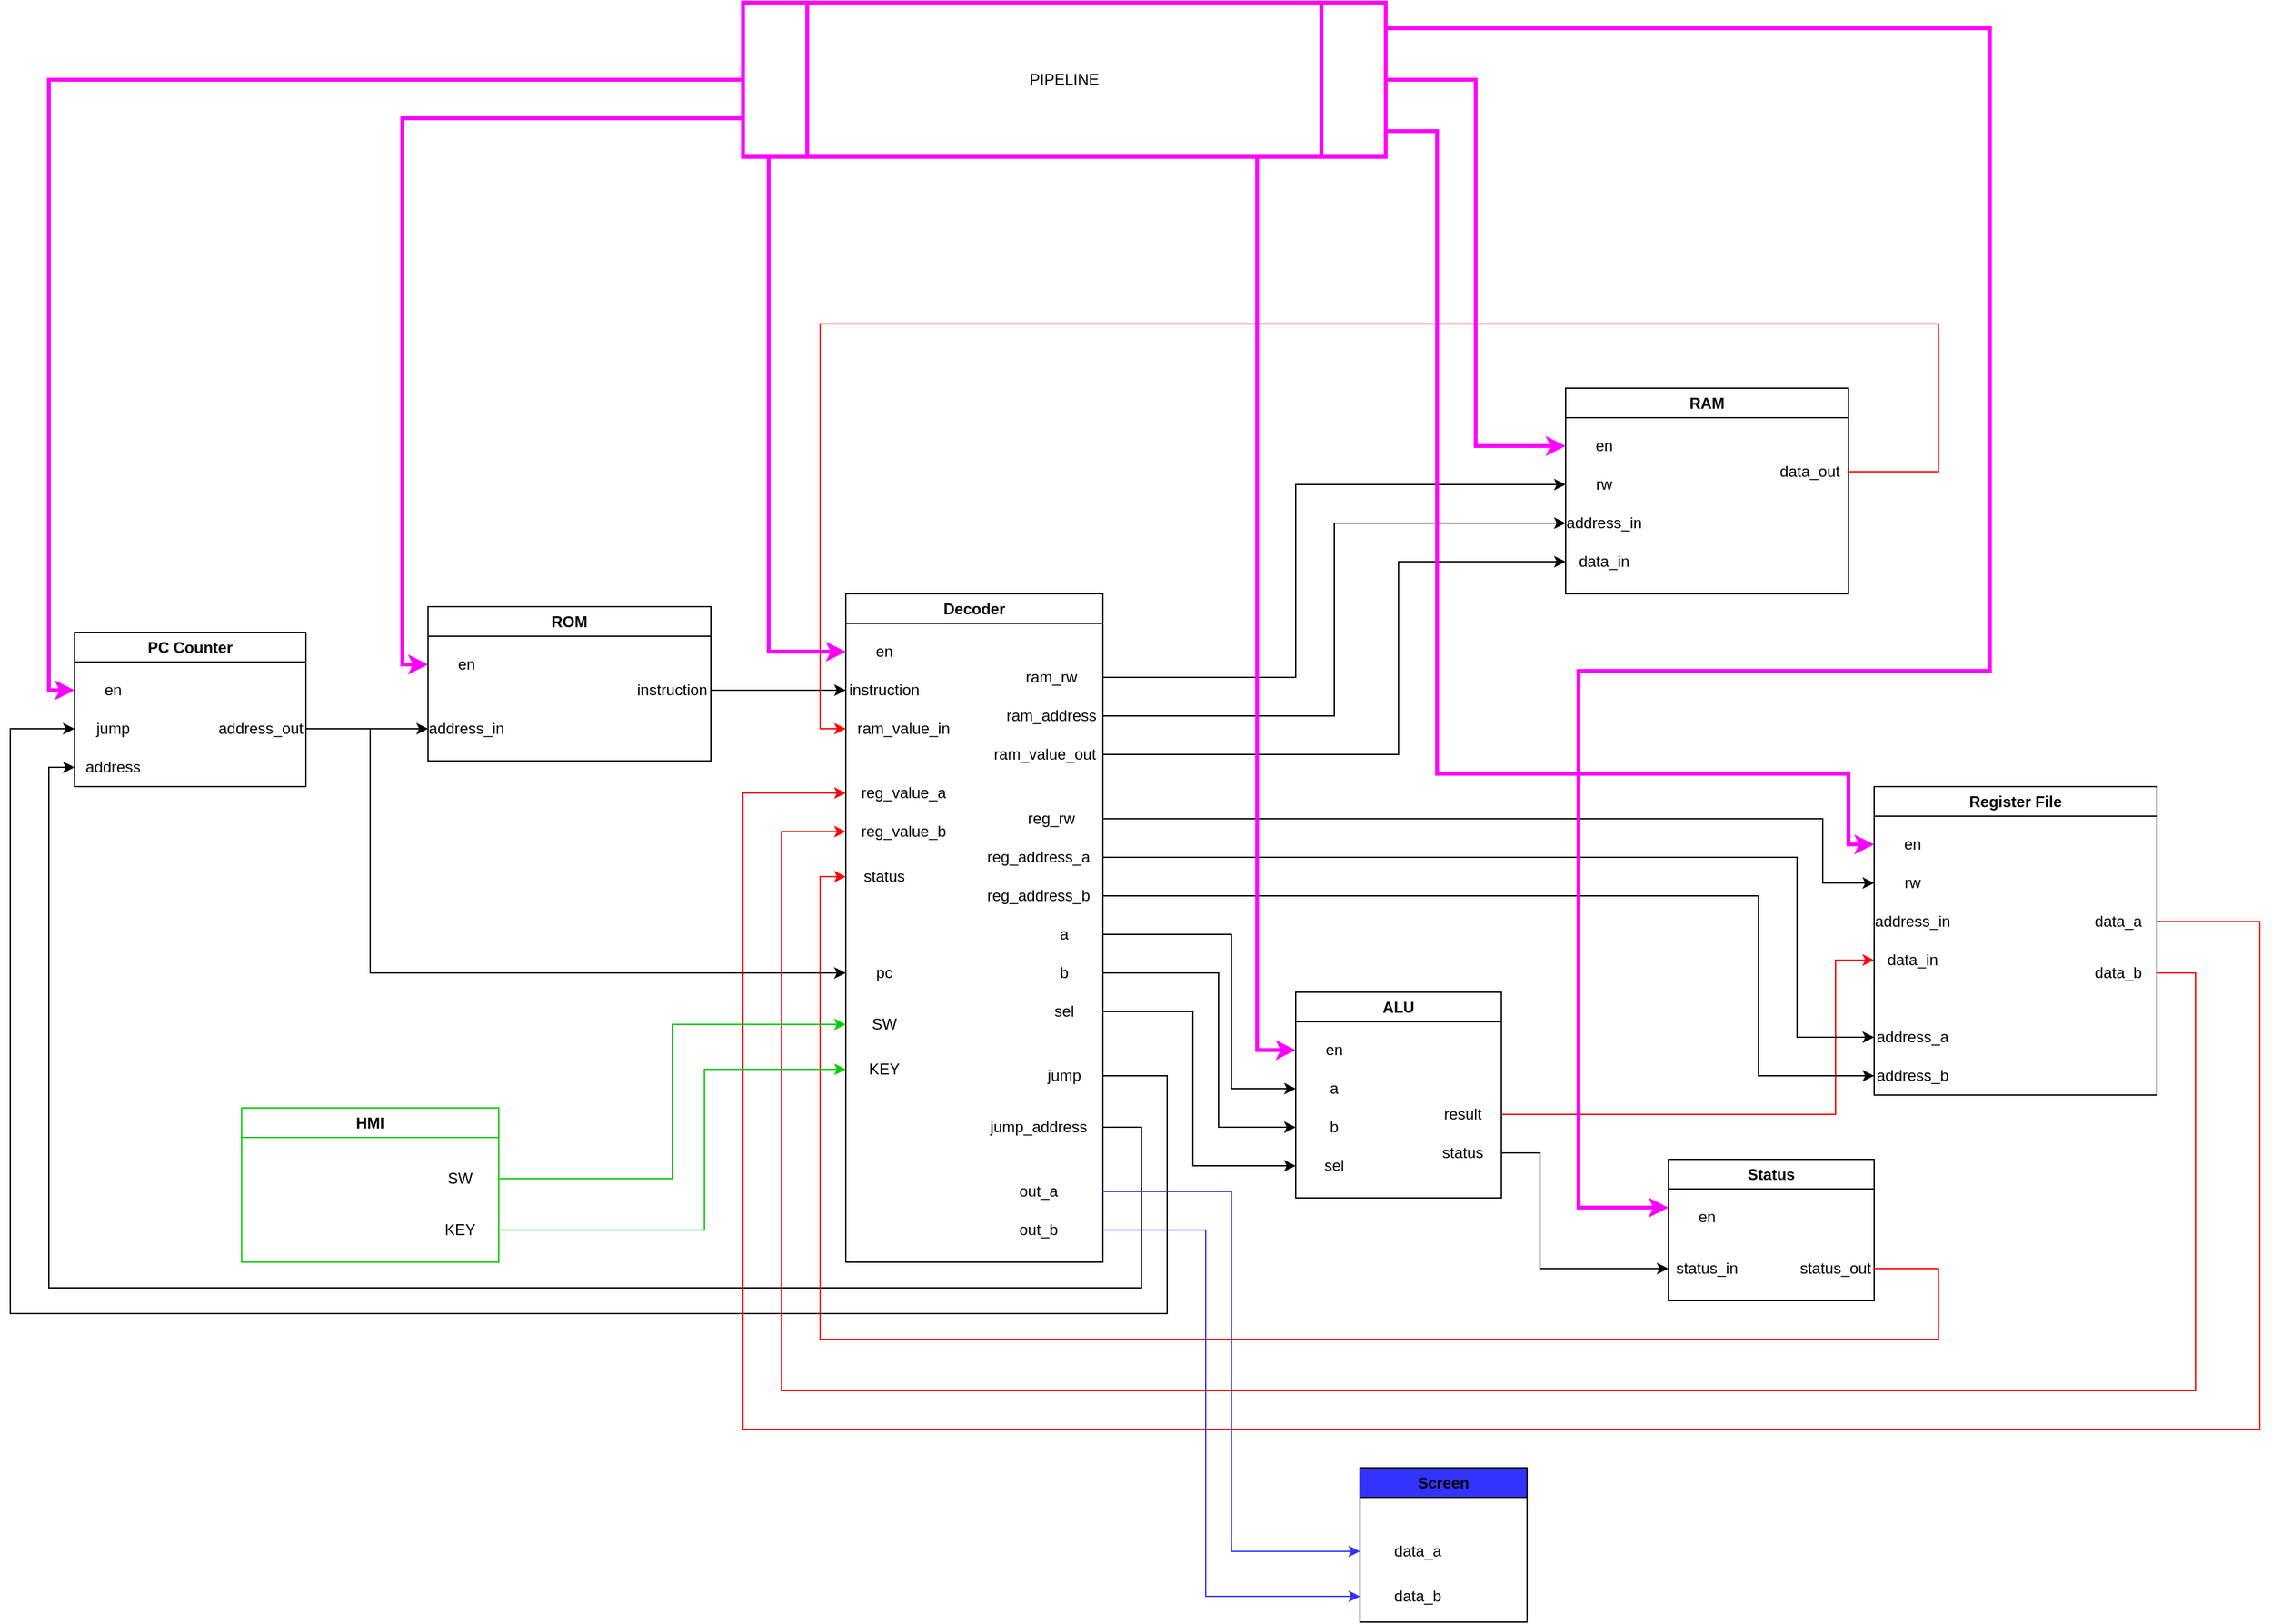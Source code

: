 <mxfile version="26.0.8">
  <diagram name="Page-1" id="DQwqsNwb2v5oY_3Jij-_">
    <mxGraphModel dx="3890" dy="2856" grid="1" gridSize="10" guides="1" tooltips="1" connect="1" arrows="1" fold="1" page="1" pageScale="1" pageWidth="850" pageHeight="1100" math="0" shadow="0">
      <root>
        <mxCell id="0" />
        <mxCell id="1" parent="0" />
        <mxCell id="jqKhOtcGuDsJszMlF_8p-5" value="&lt;div&gt;PC Counter&lt;/div&gt;" style="swimlane;whiteSpace=wrap;html=1;" vertex="1" parent="1">
          <mxGeometry x="40" y="190" width="180" height="120" as="geometry" />
        </mxCell>
        <mxCell id="jqKhOtcGuDsJszMlF_8p-10" value="en" style="text;html=1;align=center;verticalAlign=middle;whiteSpace=wrap;rounded=0;" vertex="1" parent="jqKhOtcGuDsJszMlF_8p-5">
          <mxGeometry y="30" width="60" height="30" as="geometry" />
        </mxCell>
        <mxCell id="jqKhOtcGuDsJszMlF_8p-11" value="jump" style="text;html=1;align=center;verticalAlign=middle;whiteSpace=wrap;rounded=0;" vertex="1" parent="jqKhOtcGuDsJszMlF_8p-5">
          <mxGeometry y="60" width="60" height="30" as="geometry" />
        </mxCell>
        <mxCell id="jqKhOtcGuDsJszMlF_8p-12" value="address" style="text;html=1;align=center;verticalAlign=middle;whiteSpace=wrap;rounded=0;" vertex="1" parent="jqKhOtcGuDsJszMlF_8p-5">
          <mxGeometry y="90" width="60" height="30" as="geometry" />
        </mxCell>
        <mxCell id="jqKhOtcGuDsJszMlF_8p-13" value="&lt;div&gt;address_out&lt;/div&gt;" style="text;html=1;align=center;verticalAlign=middle;whiteSpace=wrap;rounded=0;" vertex="1" parent="jqKhOtcGuDsJszMlF_8p-5">
          <mxGeometry x="110" y="60" width="70" height="30" as="geometry" />
        </mxCell>
        <mxCell id="jqKhOtcGuDsJszMlF_8p-14" value="&lt;div&gt;ROM&lt;/div&gt;" style="swimlane;whiteSpace=wrap;html=1;" vertex="1" parent="1">
          <mxGeometry x="315" y="170" width="220" height="120" as="geometry" />
        </mxCell>
        <mxCell id="jqKhOtcGuDsJszMlF_8p-15" value="en" style="text;html=1;align=center;verticalAlign=middle;whiteSpace=wrap;rounded=0;" vertex="1" parent="jqKhOtcGuDsJszMlF_8p-14">
          <mxGeometry y="30" width="60" height="30" as="geometry" />
        </mxCell>
        <mxCell id="jqKhOtcGuDsJszMlF_8p-16" value="address_in" style="text;html=1;align=center;verticalAlign=middle;whiteSpace=wrap;rounded=0;" vertex="1" parent="jqKhOtcGuDsJszMlF_8p-14">
          <mxGeometry y="80" width="60" height="30" as="geometry" />
        </mxCell>
        <mxCell id="jqKhOtcGuDsJszMlF_8p-17" value="instruction" style="text;html=1;align=center;verticalAlign=middle;whiteSpace=wrap;rounded=0;" vertex="1" parent="jqKhOtcGuDsJszMlF_8p-14">
          <mxGeometry x="160" y="50" width="60" height="30" as="geometry" />
        </mxCell>
        <mxCell id="jqKhOtcGuDsJszMlF_8p-18" style="edgeStyle=orthogonalEdgeStyle;rounded=0;orthogonalLoop=1;jettySize=auto;html=1;" edge="1" parent="1" source="jqKhOtcGuDsJszMlF_8p-13" target="jqKhOtcGuDsJszMlF_8p-16">
          <mxGeometry relative="1" as="geometry" />
        </mxCell>
        <mxCell id="jqKhOtcGuDsJszMlF_8p-19" value="Decoder" style="swimlane;whiteSpace=wrap;html=1;" vertex="1" parent="1">
          <mxGeometry x="640" y="160" width="200" height="520" as="geometry" />
        </mxCell>
        <mxCell id="jqKhOtcGuDsJszMlF_8p-61" value="a" style="text;html=1;align=center;verticalAlign=middle;whiteSpace=wrap;rounded=0;" vertex="1" parent="jqKhOtcGuDsJszMlF_8p-19">
          <mxGeometry x="140" y="250" width="60" height="30" as="geometry" />
        </mxCell>
        <mxCell id="jqKhOtcGuDsJszMlF_8p-62" value="b" style="text;html=1;align=center;verticalAlign=middle;whiteSpace=wrap;rounded=0;" vertex="1" parent="jqKhOtcGuDsJszMlF_8p-19">
          <mxGeometry x="140" y="280" width="60" height="30" as="geometry" />
        </mxCell>
        <mxCell id="jqKhOtcGuDsJszMlF_8p-65" value="sel" style="text;html=1;align=center;verticalAlign=middle;whiteSpace=wrap;rounded=0;" vertex="1" parent="jqKhOtcGuDsJszMlF_8p-19">
          <mxGeometry x="140" y="310" width="60" height="30" as="geometry" />
        </mxCell>
        <mxCell id="jqKhOtcGuDsJszMlF_8p-67" value="instruction" style="text;html=1;align=center;verticalAlign=middle;whiteSpace=wrap;rounded=0;" vertex="1" parent="jqKhOtcGuDsJszMlF_8p-19">
          <mxGeometry y="60" width="60" height="30" as="geometry" />
        </mxCell>
        <mxCell id="jqKhOtcGuDsJszMlF_8p-68" value="en" style="text;html=1;align=center;verticalAlign=middle;whiteSpace=wrap;rounded=0;" vertex="1" parent="jqKhOtcGuDsJszMlF_8p-19">
          <mxGeometry y="30" width="60" height="30" as="geometry" />
        </mxCell>
        <mxCell id="jqKhOtcGuDsJszMlF_8p-70" value="ram_address" style="text;html=1;align=center;verticalAlign=middle;whiteSpace=wrap;rounded=0;" vertex="1" parent="jqKhOtcGuDsJszMlF_8p-19">
          <mxGeometry x="120" y="80" width="80" height="30" as="geometry" />
        </mxCell>
        <mxCell id="jqKhOtcGuDsJszMlF_8p-73" value="ram_value_out" style="text;html=1;align=center;verticalAlign=middle;whiteSpace=wrap;rounded=0;" vertex="1" parent="jqKhOtcGuDsJszMlF_8p-19">
          <mxGeometry x="110" y="110" width="90" height="30" as="geometry" />
        </mxCell>
        <mxCell id="jqKhOtcGuDsJszMlF_8p-76" value="ram_rw" style="text;html=1;align=center;verticalAlign=middle;whiteSpace=wrap;rounded=0;" vertex="1" parent="jqKhOtcGuDsJszMlF_8p-19">
          <mxGeometry x="120" y="50" width="80" height="30" as="geometry" />
        </mxCell>
        <mxCell id="jqKhOtcGuDsJszMlF_8p-78" value="&lt;div&gt;ram_value_in&lt;/div&gt;" style="text;html=1;align=center;verticalAlign=middle;whiteSpace=wrap;rounded=0;" vertex="1" parent="jqKhOtcGuDsJszMlF_8p-19">
          <mxGeometry y="90" width="90" height="30" as="geometry" />
        </mxCell>
        <mxCell id="jqKhOtcGuDsJszMlF_8p-80" value="&lt;div&gt;reg_address_a&lt;/div&gt;" style="text;html=1;align=center;verticalAlign=middle;whiteSpace=wrap;rounded=0;" vertex="1" parent="jqKhOtcGuDsJszMlF_8p-19">
          <mxGeometry x="100" y="190" width="100" height="30" as="geometry" />
        </mxCell>
        <mxCell id="jqKhOtcGuDsJszMlF_8p-82" value="reg_rw" style="text;html=1;align=center;verticalAlign=middle;whiteSpace=wrap;rounded=0;" vertex="1" parent="jqKhOtcGuDsJszMlF_8p-19">
          <mxGeometry x="120" y="160" width="80" height="30" as="geometry" />
        </mxCell>
        <mxCell id="jqKhOtcGuDsJszMlF_8p-83" value="&lt;div&gt;reg_address_b&lt;/div&gt;" style="text;html=1;align=center;verticalAlign=middle;whiteSpace=wrap;rounded=0;" vertex="1" parent="jqKhOtcGuDsJszMlF_8p-19">
          <mxGeometry x="100" y="220" width="100" height="30" as="geometry" />
        </mxCell>
        <mxCell id="jqKhOtcGuDsJszMlF_8p-88" value="jump" style="text;html=1;align=center;verticalAlign=middle;whiteSpace=wrap;rounded=0;" vertex="1" parent="jqKhOtcGuDsJszMlF_8p-19">
          <mxGeometry x="140" y="360" width="60" height="30" as="geometry" />
        </mxCell>
        <mxCell id="jqKhOtcGuDsJszMlF_8p-89" value="jump_address" style="text;html=1;align=center;verticalAlign=middle;whiteSpace=wrap;rounded=0;" vertex="1" parent="jqKhOtcGuDsJszMlF_8p-19">
          <mxGeometry x="100" y="400" width="100" height="30" as="geometry" />
        </mxCell>
        <mxCell id="jqKhOtcGuDsJszMlF_8p-92" value="reg_value_a" style="text;html=1;align=center;verticalAlign=middle;whiteSpace=wrap;rounded=0;" vertex="1" parent="jqKhOtcGuDsJszMlF_8p-19">
          <mxGeometry y="140" width="90" height="30" as="geometry" />
        </mxCell>
        <mxCell id="jqKhOtcGuDsJszMlF_8p-93" value="reg_value_b" style="text;html=1;align=center;verticalAlign=middle;whiteSpace=wrap;rounded=0;" vertex="1" parent="jqKhOtcGuDsJszMlF_8p-19">
          <mxGeometry y="170" width="90" height="30" as="geometry" />
        </mxCell>
        <mxCell id="jqKhOtcGuDsJszMlF_8p-94" value="status" style="text;html=1;align=center;verticalAlign=middle;whiteSpace=wrap;rounded=0;" vertex="1" parent="jqKhOtcGuDsJszMlF_8p-19">
          <mxGeometry y="205" width="60" height="30" as="geometry" />
        </mxCell>
        <mxCell id="jqKhOtcGuDsJszMlF_8p-102" value="out_a" style="text;html=1;align=center;verticalAlign=middle;whiteSpace=wrap;rounded=0;" vertex="1" parent="jqKhOtcGuDsJszMlF_8p-19">
          <mxGeometry x="100" y="450" width="100" height="30" as="geometry" />
        </mxCell>
        <mxCell id="jqKhOtcGuDsJszMlF_8p-103" value="out_b" style="text;html=1;align=center;verticalAlign=middle;whiteSpace=wrap;rounded=0;" vertex="1" parent="jqKhOtcGuDsJszMlF_8p-19">
          <mxGeometry x="100" y="480" width="100" height="30" as="geometry" />
        </mxCell>
        <mxCell id="jqKhOtcGuDsJszMlF_8p-109" value="&lt;div align=&quot;center&quot;&gt;SW&lt;/div&gt;" style="text;html=1;align=center;verticalAlign=middle;whiteSpace=wrap;rounded=0;" vertex="1" parent="jqKhOtcGuDsJszMlF_8p-19">
          <mxGeometry y="320" width="60" height="30" as="geometry" />
        </mxCell>
        <mxCell id="jqKhOtcGuDsJszMlF_8p-110" value="KEY" style="text;html=1;align=center;verticalAlign=middle;whiteSpace=wrap;rounded=0;" vertex="1" parent="jqKhOtcGuDsJszMlF_8p-19">
          <mxGeometry y="355" width="60" height="30" as="geometry" />
        </mxCell>
        <mxCell id="jqKhOtcGuDsJszMlF_8p-115" value="pc" style="text;html=1;align=center;verticalAlign=middle;whiteSpace=wrap;rounded=0;" vertex="1" parent="jqKhOtcGuDsJszMlF_8p-19">
          <mxGeometry y="280" width="60" height="30" as="geometry" />
        </mxCell>
        <mxCell id="jqKhOtcGuDsJszMlF_8p-20" value="Register File" style="swimlane;whiteSpace=wrap;html=1;" vertex="1" parent="1">
          <mxGeometry x="1440" y="310" width="220" height="240" as="geometry" />
        </mxCell>
        <mxCell id="jqKhOtcGuDsJszMlF_8p-21" value="en" style="text;html=1;align=center;verticalAlign=middle;whiteSpace=wrap;rounded=0;" vertex="1" parent="jqKhOtcGuDsJszMlF_8p-20">
          <mxGeometry y="30" width="60" height="30" as="geometry" />
        </mxCell>
        <mxCell id="jqKhOtcGuDsJszMlF_8p-24" value="rw" style="text;html=1;align=center;verticalAlign=middle;whiteSpace=wrap;rounded=0;" vertex="1" parent="jqKhOtcGuDsJszMlF_8p-20">
          <mxGeometry y="60" width="60" height="30" as="geometry" />
        </mxCell>
        <mxCell id="jqKhOtcGuDsJszMlF_8p-25" value="address_in" style="text;html=1;align=center;verticalAlign=middle;whiteSpace=wrap;rounded=0;" vertex="1" parent="jqKhOtcGuDsJszMlF_8p-20">
          <mxGeometry y="90" width="60" height="30" as="geometry" />
        </mxCell>
        <mxCell id="jqKhOtcGuDsJszMlF_8p-26" value="data_in" style="text;html=1;align=center;verticalAlign=middle;whiteSpace=wrap;rounded=0;" vertex="1" parent="jqKhOtcGuDsJszMlF_8p-20">
          <mxGeometry y="120" width="60" height="30" as="geometry" />
        </mxCell>
        <mxCell id="jqKhOtcGuDsJszMlF_8p-27" value="address_a" style="text;html=1;align=center;verticalAlign=middle;whiteSpace=wrap;rounded=0;" vertex="1" parent="jqKhOtcGuDsJszMlF_8p-20">
          <mxGeometry y="180" width="60" height="30" as="geometry" />
        </mxCell>
        <mxCell id="jqKhOtcGuDsJszMlF_8p-28" value="address_b" style="text;html=1;align=center;verticalAlign=middle;whiteSpace=wrap;rounded=0;" vertex="1" parent="jqKhOtcGuDsJszMlF_8p-20">
          <mxGeometry y="210" width="60" height="30" as="geometry" />
        </mxCell>
        <mxCell id="jqKhOtcGuDsJszMlF_8p-29" value="data_a" style="text;html=1;align=center;verticalAlign=middle;whiteSpace=wrap;rounded=0;" vertex="1" parent="jqKhOtcGuDsJszMlF_8p-20">
          <mxGeometry x="160" y="90" width="60" height="30" as="geometry" />
        </mxCell>
        <mxCell id="jqKhOtcGuDsJszMlF_8p-30" value="data_b" style="text;html=1;align=center;verticalAlign=middle;whiteSpace=wrap;rounded=0;" vertex="1" parent="jqKhOtcGuDsJszMlF_8p-20">
          <mxGeometry x="160" y="130" width="60" height="30" as="geometry" />
        </mxCell>
        <mxCell id="jqKhOtcGuDsJszMlF_8p-31" value="RAM" style="swimlane;whiteSpace=wrap;html=1;startSize=23;" vertex="1" parent="1">
          <mxGeometry x="1200" width="220" height="160" as="geometry" />
        </mxCell>
        <mxCell id="jqKhOtcGuDsJszMlF_8p-32" value="en" style="text;html=1;align=center;verticalAlign=middle;whiteSpace=wrap;rounded=0;" vertex="1" parent="jqKhOtcGuDsJszMlF_8p-31">
          <mxGeometry y="30" width="60" height="30" as="geometry" />
        </mxCell>
        <mxCell id="jqKhOtcGuDsJszMlF_8p-34" value="data_out" style="text;html=1;align=center;verticalAlign=middle;whiteSpace=wrap;rounded=0;" vertex="1" parent="jqKhOtcGuDsJszMlF_8p-31">
          <mxGeometry x="160" y="50" width="60" height="30" as="geometry" />
        </mxCell>
        <mxCell id="jqKhOtcGuDsJszMlF_8p-39" value="rw" style="text;html=1;align=center;verticalAlign=middle;whiteSpace=wrap;rounded=0;" vertex="1" parent="jqKhOtcGuDsJszMlF_8p-31">
          <mxGeometry y="60" width="60" height="30" as="geometry" />
        </mxCell>
        <mxCell id="jqKhOtcGuDsJszMlF_8p-40" value="address_in" style="text;html=1;align=center;verticalAlign=middle;whiteSpace=wrap;rounded=0;" vertex="1" parent="jqKhOtcGuDsJszMlF_8p-31">
          <mxGeometry y="90" width="60" height="30" as="geometry" />
        </mxCell>
        <mxCell id="jqKhOtcGuDsJszMlF_8p-41" value="data_in" style="text;html=1;align=center;verticalAlign=middle;whiteSpace=wrap;rounded=0;" vertex="1" parent="jqKhOtcGuDsJszMlF_8p-31">
          <mxGeometry y="120" width="60" height="30" as="geometry" />
        </mxCell>
        <mxCell id="jqKhOtcGuDsJszMlF_8p-42" value="ALU" style="swimlane;whiteSpace=wrap;html=1;" vertex="1" parent="1">
          <mxGeometry x="990" y="470" width="160" height="160" as="geometry" />
        </mxCell>
        <mxCell id="jqKhOtcGuDsJszMlF_8p-43" value="en" style="text;html=1;align=center;verticalAlign=middle;whiteSpace=wrap;rounded=0;" vertex="1" parent="jqKhOtcGuDsJszMlF_8p-42">
          <mxGeometry y="30" width="60" height="30" as="geometry" />
        </mxCell>
        <mxCell id="jqKhOtcGuDsJszMlF_8p-44" value="a" style="text;html=1;align=center;verticalAlign=middle;whiteSpace=wrap;rounded=0;" vertex="1" parent="jqKhOtcGuDsJszMlF_8p-42">
          <mxGeometry y="60" width="60" height="30" as="geometry" />
        </mxCell>
        <mxCell id="jqKhOtcGuDsJszMlF_8p-45" value="b" style="text;html=1;align=center;verticalAlign=middle;whiteSpace=wrap;rounded=0;" vertex="1" parent="jqKhOtcGuDsJszMlF_8p-42">
          <mxGeometry y="90" width="60" height="30" as="geometry" />
        </mxCell>
        <mxCell id="jqKhOtcGuDsJszMlF_8p-46" value="sel" style="text;html=1;align=center;verticalAlign=middle;whiteSpace=wrap;rounded=0;" vertex="1" parent="jqKhOtcGuDsJszMlF_8p-42">
          <mxGeometry y="120" width="60" height="30" as="geometry" />
        </mxCell>
        <mxCell id="jqKhOtcGuDsJszMlF_8p-47" value="result" style="text;html=1;align=center;verticalAlign=middle;whiteSpace=wrap;rounded=0;" vertex="1" parent="jqKhOtcGuDsJszMlF_8p-42">
          <mxGeometry x="100" y="80" width="60" height="30" as="geometry" />
        </mxCell>
        <mxCell id="jqKhOtcGuDsJszMlF_8p-49" value="status" style="text;html=1;align=center;verticalAlign=middle;whiteSpace=wrap;rounded=0;" vertex="1" parent="jqKhOtcGuDsJszMlF_8p-42">
          <mxGeometry x="100" y="110" width="60" height="30" as="geometry" />
        </mxCell>
        <mxCell id="jqKhOtcGuDsJszMlF_8p-48" style="edgeStyle=orthogonalEdgeStyle;rounded=0;orthogonalLoop=1;jettySize=auto;html=1;strokeColor=#FF0000;" edge="1" parent="1" source="jqKhOtcGuDsJszMlF_8p-47" target="jqKhOtcGuDsJszMlF_8p-26">
          <mxGeometry relative="1" as="geometry">
            <Array as="points">
              <mxPoint x="1410" y="565" />
              <mxPoint x="1410" y="445" />
            </Array>
          </mxGeometry>
        </mxCell>
        <mxCell id="jqKhOtcGuDsJszMlF_8p-50" value="Status" style="swimlane;whiteSpace=wrap;html=1;" vertex="1" parent="1">
          <mxGeometry x="1280" y="600" width="160" height="110" as="geometry" />
        </mxCell>
        <mxCell id="jqKhOtcGuDsJszMlF_8p-51" value="en" style="text;html=1;align=center;verticalAlign=middle;whiteSpace=wrap;rounded=0;" vertex="1" parent="jqKhOtcGuDsJszMlF_8p-50">
          <mxGeometry y="30" width="60" height="30" as="geometry" />
        </mxCell>
        <mxCell id="jqKhOtcGuDsJszMlF_8p-56" value="status_out" style="text;html=1;align=center;verticalAlign=middle;whiteSpace=wrap;rounded=0;" vertex="1" parent="jqKhOtcGuDsJszMlF_8p-50">
          <mxGeometry x="100" y="70" width="60" height="30" as="geometry" />
        </mxCell>
        <mxCell id="jqKhOtcGuDsJszMlF_8p-58" value="status_in" style="text;html=1;align=center;verticalAlign=middle;whiteSpace=wrap;rounded=0;" vertex="1" parent="jqKhOtcGuDsJszMlF_8p-50">
          <mxGeometry y="70" width="60" height="30" as="geometry" />
        </mxCell>
        <mxCell id="jqKhOtcGuDsJszMlF_8p-60" style="edgeStyle=orthogonalEdgeStyle;rounded=0;orthogonalLoop=1;jettySize=auto;html=1;entryX=0;entryY=0.5;entryDx=0;entryDy=0;" edge="1" parent="1" source="jqKhOtcGuDsJszMlF_8p-49" target="jqKhOtcGuDsJszMlF_8p-58">
          <mxGeometry relative="1" as="geometry">
            <Array as="points">
              <mxPoint x="1180" y="595" />
              <mxPoint x="1180" y="685" />
            </Array>
          </mxGeometry>
        </mxCell>
        <mxCell id="jqKhOtcGuDsJszMlF_8p-63" style="edgeStyle=orthogonalEdgeStyle;rounded=0;orthogonalLoop=1;jettySize=auto;html=1;" edge="1" parent="1" source="jqKhOtcGuDsJszMlF_8p-61" target="jqKhOtcGuDsJszMlF_8p-44">
          <mxGeometry relative="1" as="geometry">
            <Array as="points">
              <mxPoint x="940" y="425" />
              <mxPoint x="940" y="545" />
            </Array>
          </mxGeometry>
        </mxCell>
        <mxCell id="jqKhOtcGuDsJszMlF_8p-64" style="edgeStyle=orthogonalEdgeStyle;rounded=0;orthogonalLoop=1;jettySize=auto;html=1;" edge="1" parent="1" source="jqKhOtcGuDsJszMlF_8p-62" target="jqKhOtcGuDsJszMlF_8p-45">
          <mxGeometry relative="1" as="geometry">
            <Array as="points">
              <mxPoint x="930" y="455" />
              <mxPoint x="930" y="575" />
            </Array>
          </mxGeometry>
        </mxCell>
        <mxCell id="jqKhOtcGuDsJszMlF_8p-66" style="edgeStyle=orthogonalEdgeStyle;rounded=0;orthogonalLoop=1;jettySize=auto;html=1;" edge="1" parent="1" source="jqKhOtcGuDsJszMlF_8p-65" target="jqKhOtcGuDsJszMlF_8p-46">
          <mxGeometry relative="1" as="geometry">
            <Array as="points">
              <mxPoint x="910" y="485" />
              <mxPoint x="910" y="605" />
            </Array>
          </mxGeometry>
        </mxCell>
        <mxCell id="jqKhOtcGuDsJszMlF_8p-69" style="edgeStyle=orthogonalEdgeStyle;rounded=0;orthogonalLoop=1;jettySize=auto;html=1;entryX=0;entryY=0.5;entryDx=0;entryDy=0;" edge="1" parent="1" source="jqKhOtcGuDsJszMlF_8p-17" target="jqKhOtcGuDsJszMlF_8p-67">
          <mxGeometry relative="1" as="geometry" />
        </mxCell>
        <mxCell id="jqKhOtcGuDsJszMlF_8p-71" style="edgeStyle=orthogonalEdgeStyle;rounded=0;orthogonalLoop=1;jettySize=auto;html=1;entryX=0;entryY=0.5;entryDx=0;entryDy=0;" edge="1" parent="1" source="jqKhOtcGuDsJszMlF_8p-70" target="jqKhOtcGuDsJszMlF_8p-40">
          <mxGeometry relative="1" as="geometry" />
        </mxCell>
        <mxCell id="jqKhOtcGuDsJszMlF_8p-75" style="edgeStyle=orthogonalEdgeStyle;rounded=0;orthogonalLoop=1;jettySize=auto;html=1;entryX=0;entryY=0.5;entryDx=0;entryDy=0;" edge="1" parent="1" source="jqKhOtcGuDsJszMlF_8p-73" target="jqKhOtcGuDsJszMlF_8p-41">
          <mxGeometry relative="1" as="geometry">
            <Array as="points">
              <mxPoint x="1070" y="285" />
              <mxPoint x="1070" y="135" />
            </Array>
          </mxGeometry>
        </mxCell>
        <mxCell id="jqKhOtcGuDsJszMlF_8p-77" style="edgeStyle=orthogonalEdgeStyle;rounded=0;orthogonalLoop=1;jettySize=auto;html=1;entryX=0;entryY=0.5;entryDx=0;entryDy=0;" edge="1" parent="1" source="jqKhOtcGuDsJszMlF_8p-76" target="jqKhOtcGuDsJszMlF_8p-39">
          <mxGeometry relative="1" as="geometry">
            <Array as="points">
              <mxPoint x="990" y="225" />
              <mxPoint x="990" y="75" />
            </Array>
          </mxGeometry>
        </mxCell>
        <mxCell id="jqKhOtcGuDsJszMlF_8p-79" style="edgeStyle=orthogonalEdgeStyle;rounded=0;orthogonalLoop=1;jettySize=auto;html=1;entryX=0;entryY=0.5;entryDx=0;entryDy=0;strokeColor=#FF0000;" edge="1" parent="1" source="jqKhOtcGuDsJszMlF_8p-34" target="jqKhOtcGuDsJszMlF_8p-78">
          <mxGeometry relative="1" as="geometry">
            <Array as="points">
              <mxPoint x="1490" y="65" />
              <mxPoint x="1490" y="-50" />
              <mxPoint x="620" y="-50" />
              <mxPoint x="620" y="265" />
            </Array>
          </mxGeometry>
        </mxCell>
        <mxCell id="jqKhOtcGuDsJszMlF_8p-84" style="edgeStyle=orthogonalEdgeStyle;rounded=0;orthogonalLoop=1;jettySize=auto;html=1;entryX=0;entryY=0.5;entryDx=0;entryDy=0;" edge="1" parent="1" source="jqKhOtcGuDsJszMlF_8p-82" target="jqKhOtcGuDsJszMlF_8p-24">
          <mxGeometry relative="1" as="geometry">
            <Array as="points">
              <mxPoint x="1400" y="335" />
              <mxPoint x="1400" y="385" />
            </Array>
          </mxGeometry>
        </mxCell>
        <mxCell id="jqKhOtcGuDsJszMlF_8p-85" style="edgeStyle=orthogonalEdgeStyle;rounded=0;orthogonalLoop=1;jettySize=auto;html=1;entryX=0;entryY=0.5;entryDx=0;entryDy=0;" edge="1" parent="1" source="jqKhOtcGuDsJszMlF_8p-80" target="jqKhOtcGuDsJszMlF_8p-27">
          <mxGeometry relative="1" as="geometry">
            <Array as="points">
              <mxPoint x="1380" y="365" />
              <mxPoint x="1380" y="505" />
            </Array>
          </mxGeometry>
        </mxCell>
        <mxCell id="jqKhOtcGuDsJszMlF_8p-86" style="edgeStyle=orthogonalEdgeStyle;rounded=0;orthogonalLoop=1;jettySize=auto;html=1;entryX=0;entryY=0.5;entryDx=0;entryDy=0;" edge="1" parent="1" source="jqKhOtcGuDsJszMlF_8p-83" target="jqKhOtcGuDsJszMlF_8p-28">
          <mxGeometry relative="1" as="geometry">
            <Array as="points">
              <mxPoint x="1350" y="395" />
              <mxPoint x="1350" y="535" />
            </Array>
          </mxGeometry>
        </mxCell>
        <mxCell id="jqKhOtcGuDsJszMlF_8p-90" style="edgeStyle=orthogonalEdgeStyle;rounded=0;orthogonalLoop=1;jettySize=auto;html=1;entryX=0;entryY=0.5;entryDx=0;entryDy=0;" edge="1" parent="1" source="jqKhOtcGuDsJszMlF_8p-88" target="jqKhOtcGuDsJszMlF_8p-11">
          <mxGeometry relative="1" as="geometry">
            <Array as="points">
              <mxPoint x="890" y="535" />
              <mxPoint x="890" y="720" />
              <mxPoint x="-10" y="720" />
              <mxPoint x="-10" y="265" />
            </Array>
          </mxGeometry>
        </mxCell>
        <mxCell id="jqKhOtcGuDsJszMlF_8p-91" style="edgeStyle=orthogonalEdgeStyle;rounded=0;orthogonalLoop=1;jettySize=auto;html=1;entryX=0;entryY=0.5;entryDx=0;entryDy=0;" edge="1" parent="1" source="jqKhOtcGuDsJszMlF_8p-89" target="jqKhOtcGuDsJszMlF_8p-12">
          <mxGeometry relative="1" as="geometry">
            <Array as="points">
              <mxPoint x="870" y="575" />
              <mxPoint x="870" y="700" />
              <mxPoint x="20" y="700" />
              <mxPoint x="20" y="295" />
            </Array>
          </mxGeometry>
        </mxCell>
        <mxCell id="jqKhOtcGuDsJszMlF_8p-95" style="edgeStyle=orthogonalEdgeStyle;rounded=0;orthogonalLoop=1;jettySize=auto;html=1;entryX=0;entryY=0.5;entryDx=0;entryDy=0;strokeColor=#FF0000;" edge="1" parent="1" source="jqKhOtcGuDsJszMlF_8p-56" target="jqKhOtcGuDsJszMlF_8p-94">
          <mxGeometry relative="1" as="geometry">
            <Array as="points">
              <mxPoint x="1490" y="685" />
              <mxPoint x="1490" y="740" />
              <mxPoint x="620" y="740" />
              <mxPoint x="620" y="380" />
            </Array>
          </mxGeometry>
        </mxCell>
        <mxCell id="jqKhOtcGuDsJszMlF_8p-96" style="edgeStyle=orthogonalEdgeStyle;rounded=0;orthogonalLoop=1;jettySize=auto;html=1;entryX=0;entryY=0.5;entryDx=0;entryDy=0;strokeColor=#FF0000;" edge="1" parent="1" source="jqKhOtcGuDsJszMlF_8p-29" target="jqKhOtcGuDsJszMlF_8p-92">
          <mxGeometry relative="1" as="geometry">
            <Array as="points">
              <mxPoint x="1740" y="415" />
              <mxPoint x="1740" y="810" />
              <mxPoint x="560" y="810" />
              <mxPoint x="560" y="315" />
            </Array>
          </mxGeometry>
        </mxCell>
        <mxCell id="jqKhOtcGuDsJszMlF_8p-97" style="edgeStyle=orthogonalEdgeStyle;rounded=0;orthogonalLoop=1;jettySize=auto;html=1;entryX=0;entryY=0.5;entryDx=0;entryDy=0;strokeColor=#FF0000;" edge="1" parent="1" source="jqKhOtcGuDsJszMlF_8p-30" target="jqKhOtcGuDsJszMlF_8p-93">
          <mxGeometry relative="1" as="geometry">
            <Array as="points">
              <mxPoint x="1690" y="455" />
              <mxPoint x="1690" y="780" />
              <mxPoint x="590" y="780" />
              <mxPoint x="590" y="345" />
            </Array>
          </mxGeometry>
        </mxCell>
        <mxCell id="jqKhOtcGuDsJszMlF_8p-98" value="Screen" style="swimlane;whiteSpace=wrap;html=1;fillColor=#3333FF;" vertex="1" parent="1">
          <mxGeometry x="1040" y="840" width="130" height="120" as="geometry" />
        </mxCell>
        <mxCell id="jqKhOtcGuDsJszMlF_8p-99" value="data_a" style="text;html=1;align=center;verticalAlign=middle;whiteSpace=wrap;rounded=0;" vertex="1" parent="jqKhOtcGuDsJszMlF_8p-98">
          <mxGeometry y="50" width="90" height="30" as="geometry" />
        </mxCell>
        <mxCell id="jqKhOtcGuDsJszMlF_8p-100" value="data_b" style="text;html=1;align=center;verticalAlign=middle;whiteSpace=wrap;rounded=0;" vertex="1" parent="jqKhOtcGuDsJszMlF_8p-98">
          <mxGeometry y="85" width="90" height="30" as="geometry" />
        </mxCell>
        <mxCell id="jqKhOtcGuDsJszMlF_8p-104" style="edgeStyle=orthogonalEdgeStyle;rounded=0;orthogonalLoop=1;jettySize=auto;html=1;entryX=0;entryY=0.5;entryDx=0;entryDy=0;strokeColor=#3333FF;" edge="1" parent="1" source="jqKhOtcGuDsJszMlF_8p-102" target="jqKhOtcGuDsJszMlF_8p-99">
          <mxGeometry relative="1" as="geometry" />
        </mxCell>
        <mxCell id="jqKhOtcGuDsJszMlF_8p-105" style="edgeStyle=orthogonalEdgeStyle;rounded=0;orthogonalLoop=1;jettySize=auto;html=1;entryX=0;entryY=0.5;entryDx=0;entryDy=0;strokeColor=#3333FF;" edge="1" parent="1" source="jqKhOtcGuDsJszMlF_8p-103" target="jqKhOtcGuDsJszMlF_8p-100">
          <mxGeometry relative="1" as="geometry">
            <Array as="points">
              <mxPoint x="920" y="655" />
              <mxPoint x="920" y="940" />
            </Array>
          </mxGeometry>
        </mxCell>
        <mxCell id="jqKhOtcGuDsJszMlF_8p-106" value="&lt;div&gt;HMI&lt;/div&gt;" style="swimlane;whiteSpace=wrap;html=1;strokeColor=#00CC00;" vertex="1" parent="1">
          <mxGeometry x="170" y="560" width="200" height="120" as="geometry" />
        </mxCell>
        <mxCell id="jqKhOtcGuDsJszMlF_8p-107" value="SW" style="text;html=1;align=center;verticalAlign=middle;whiteSpace=wrap;rounded=0;" vertex="1" parent="jqKhOtcGuDsJszMlF_8p-106">
          <mxGeometry x="140" y="40" width="60" height="30" as="geometry" />
        </mxCell>
        <mxCell id="jqKhOtcGuDsJszMlF_8p-108" value="KEY" style="text;html=1;align=center;verticalAlign=middle;whiteSpace=wrap;rounded=0;" vertex="1" parent="jqKhOtcGuDsJszMlF_8p-106">
          <mxGeometry x="140" y="80" width="60" height="30" as="geometry" />
        </mxCell>
        <mxCell id="jqKhOtcGuDsJszMlF_8p-112" style="edgeStyle=orthogonalEdgeStyle;rounded=0;orthogonalLoop=1;jettySize=auto;html=1;entryX=0;entryY=0.5;entryDx=0;entryDy=0;strokeColor=#00CC00;" edge="1" parent="1" source="jqKhOtcGuDsJszMlF_8p-107" target="jqKhOtcGuDsJszMlF_8p-109">
          <mxGeometry relative="1" as="geometry" />
        </mxCell>
        <mxCell id="jqKhOtcGuDsJszMlF_8p-113" style="edgeStyle=orthogonalEdgeStyle;rounded=0;orthogonalLoop=1;jettySize=auto;html=1;entryX=0;entryY=0.5;entryDx=0;entryDy=0;strokeColor=#00CC00;" edge="1" parent="1" source="jqKhOtcGuDsJszMlF_8p-108" target="jqKhOtcGuDsJszMlF_8p-110">
          <mxGeometry relative="1" as="geometry">
            <Array as="points">
              <mxPoint x="530" y="655" />
              <mxPoint x="530" y="530" />
            </Array>
          </mxGeometry>
        </mxCell>
        <mxCell id="jqKhOtcGuDsJszMlF_8p-116" style="edgeStyle=orthogonalEdgeStyle;rounded=0;orthogonalLoop=1;jettySize=auto;html=1;entryX=0;entryY=0.5;entryDx=0;entryDy=0;" edge="1" parent="1" source="jqKhOtcGuDsJszMlF_8p-13" target="jqKhOtcGuDsJszMlF_8p-115">
          <mxGeometry relative="1" as="geometry">
            <Array as="points">
              <mxPoint x="270" y="265" />
              <mxPoint x="270" y="455" />
            </Array>
          </mxGeometry>
        </mxCell>
        <mxCell id="jqKhOtcGuDsJszMlF_8p-119" style="edgeStyle=orthogonalEdgeStyle;rounded=0;orthogonalLoop=1;jettySize=auto;html=1;entryX=0;entryY=0.5;entryDx=0;entryDy=0;strokeColor=#FF00FF;strokeWidth=3;" edge="1" parent="1" source="jqKhOtcGuDsJszMlF_8p-118" target="jqKhOtcGuDsJszMlF_8p-10">
          <mxGeometry relative="1" as="geometry" />
        </mxCell>
        <mxCell id="jqKhOtcGuDsJszMlF_8p-120" style="edgeStyle=orthogonalEdgeStyle;rounded=0;orthogonalLoop=1;jettySize=auto;html=1;entryX=0;entryY=0.5;entryDx=0;entryDy=0;strokeColor=#FF00FF;strokeWidth=3;" edge="1" parent="1" source="jqKhOtcGuDsJszMlF_8p-118" target="jqKhOtcGuDsJszMlF_8p-15">
          <mxGeometry relative="1" as="geometry">
            <Array as="points">
              <mxPoint x="295" y="-210" />
              <mxPoint x="295" y="215" />
            </Array>
          </mxGeometry>
        </mxCell>
        <mxCell id="jqKhOtcGuDsJszMlF_8p-121" style="edgeStyle=orthogonalEdgeStyle;rounded=0;orthogonalLoop=1;jettySize=auto;html=1;entryX=0;entryY=0.5;entryDx=0;entryDy=0;strokeColor=#FF00FF;strokeWidth=3;" edge="1" parent="1" source="jqKhOtcGuDsJszMlF_8p-118" target="jqKhOtcGuDsJszMlF_8p-68">
          <mxGeometry relative="1" as="geometry">
            <Array as="points">
              <mxPoint x="580" y="205" />
            </Array>
          </mxGeometry>
        </mxCell>
        <mxCell id="jqKhOtcGuDsJszMlF_8p-122" style="edgeStyle=orthogonalEdgeStyle;rounded=0;orthogonalLoop=1;jettySize=auto;html=1;entryX=0;entryY=0.5;entryDx=0;entryDy=0;strokeColor=#FF00FF;strokeWidth=3;" edge="1" parent="1" source="jqKhOtcGuDsJszMlF_8p-118" target="jqKhOtcGuDsJszMlF_8p-32">
          <mxGeometry relative="1" as="geometry" />
        </mxCell>
        <mxCell id="jqKhOtcGuDsJszMlF_8p-125" style="edgeStyle=orthogonalEdgeStyle;rounded=0;orthogonalLoop=1;jettySize=auto;html=1;entryX=0;entryY=0.5;entryDx=0;entryDy=0;strokeColor=#FF00FF;strokeWidth=3;" edge="1" parent="1" source="jqKhOtcGuDsJszMlF_8p-118" target="jqKhOtcGuDsJszMlF_8p-43">
          <mxGeometry relative="1" as="geometry">
            <Array as="points">
              <mxPoint x="960" y="515" />
            </Array>
          </mxGeometry>
        </mxCell>
        <mxCell id="jqKhOtcGuDsJszMlF_8p-126" style="edgeStyle=orthogonalEdgeStyle;rounded=0;orthogonalLoop=1;jettySize=auto;html=1;entryX=0;entryY=0.5;entryDx=0;entryDy=0;strokeColor=#FF00FF;strokeWidth=3;" edge="1" parent="1" source="jqKhOtcGuDsJszMlF_8p-118" target="jqKhOtcGuDsJszMlF_8p-21">
          <mxGeometry relative="1" as="geometry">
            <Array as="points">
              <mxPoint x="1100" y="-200" />
              <mxPoint x="1100" y="300" />
              <mxPoint x="1420" y="300" />
              <mxPoint x="1420" y="355" />
            </Array>
          </mxGeometry>
        </mxCell>
        <mxCell id="jqKhOtcGuDsJszMlF_8p-127" style="edgeStyle=orthogonalEdgeStyle;rounded=0;orthogonalLoop=1;jettySize=auto;html=1;entryX=0;entryY=0.25;entryDx=0;entryDy=0;strokeColor=#FF00FF;strokeWidth=3;" edge="1" parent="1" source="jqKhOtcGuDsJszMlF_8p-118" target="jqKhOtcGuDsJszMlF_8p-51">
          <mxGeometry relative="1" as="geometry">
            <Array as="points">
              <mxPoint x="1530" y="-280" />
              <mxPoint x="1530" y="220" />
              <mxPoint x="1210" y="220" />
              <mxPoint x="1210" y="638" />
            </Array>
          </mxGeometry>
        </mxCell>
        <mxCell id="jqKhOtcGuDsJszMlF_8p-118" value="PIPELINE" style="shape=process;whiteSpace=wrap;html=1;backgroundOutline=1;strokeColor=#FF00FF;strokeWidth=3;" vertex="1" parent="1">
          <mxGeometry x="560" y="-300" width="500" height="120" as="geometry" />
        </mxCell>
      </root>
    </mxGraphModel>
  </diagram>
</mxfile>
